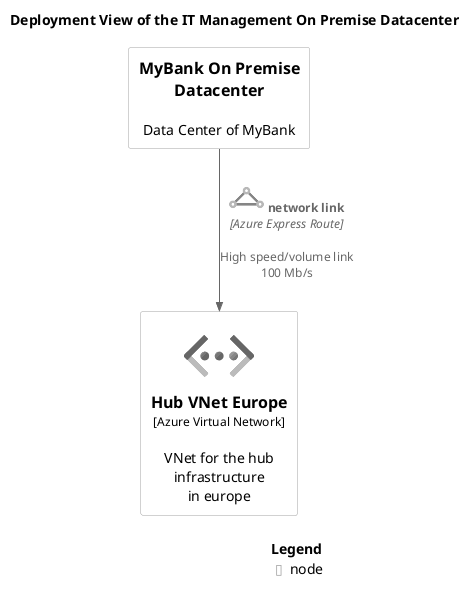 @startuml deployment-view
!include <C4/C4_Deployment.puml>
!include <awslib14/AWSCommon>
!include <awslib14/AWSC4Integration>
!include <azure/AzureCommon>
!include <azure/AzureC4Integration>
!include <tupadr3/common>
!include <azure/Networking/AzureExpressRoute>
!include <azure/Networking/AzureVirtualNetwork>


LAYOUT_TOP_DOWN()




title Deployment View of the IT Management On Premise Datacenter
Node(mybank_itManagement_azure_hubVnetEurope, "Hub VNet Europe", $descr="VNet for the hub infrastructure in europe", $type="Azure Virtual Network", $sprite="AzureVirtualNetwork")
Node(mybank_itManagement_onprem_dataCenterEurope, "MyBank On Premise Datacenter", $descr="Data Center of MyBank")
Rel(mybank_itManagement_onprem_dataCenterEurope, mybank_itManagement_azure_hubVnetEurope, "network link", $descr="High speed/volume link 100 Mb/s", $techn="Azure Express Route", $sprite="AzureExpressRoute,scale=0.5")
SHOW_LEGEND()
@enduml
